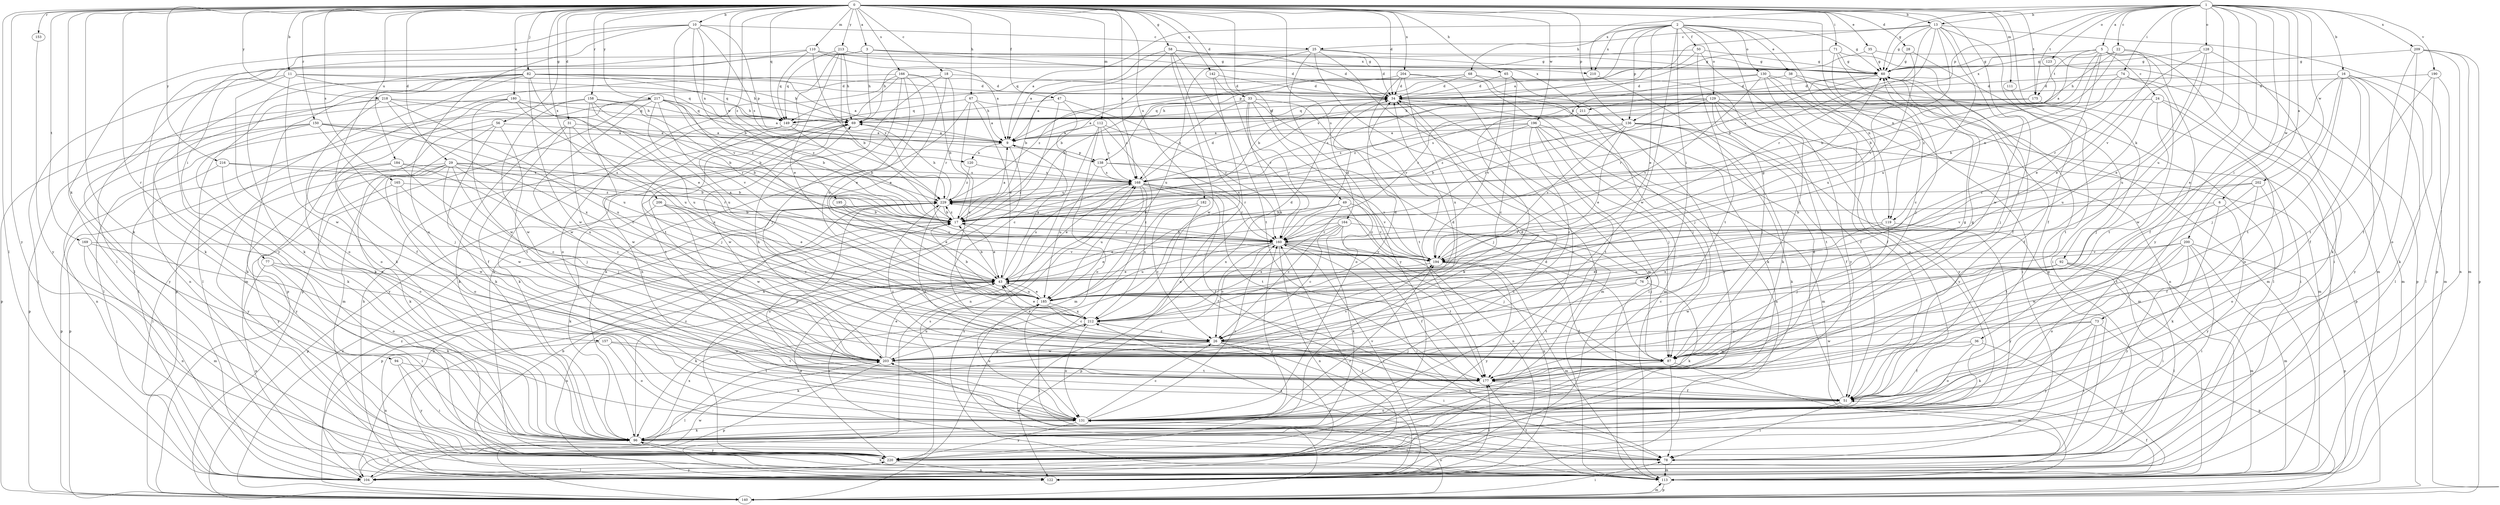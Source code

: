 strict digraph  {
0;
1;
2;
3;
5;
6;
9;
10;
11;
13;
16;
17;
18;
22;
24;
25;
26;
28;
29;
31;
33;
34;
35;
36;
38;
43;
47;
49;
50;
51;
56;
58;
60;
65;
67;
68;
69;
71;
73;
74;
76;
77;
78;
82;
87;
92;
94;
96;
104;
110;
111;
112;
113;
119;
120;
122;
123;
128;
129;
130;
131;
136;
138;
140;
142;
149;
150;
153;
157;
158;
160;
164;
165;
166;
168;
169;
175;
177;
180;
182;
184;
185;
190;
194;
195;
196;
200;
202;
203;
204;
206;
209;
210;
211;
212;
213;
216;
217;
218;
220;
229;
0 -> 3  [label=a];
0 -> 10  [label=b];
0 -> 11  [label=b];
0 -> 13  [label=b];
0 -> 18  [label=c];
0 -> 28  [label=d];
0 -> 29  [label=d];
0 -> 31  [label=d];
0 -> 33  [label=d];
0 -> 34  [label=d];
0 -> 35  [label=e];
0 -> 47  [label=f];
0 -> 49  [label=f];
0 -> 56  [label=g];
0 -> 58  [label=g];
0 -> 65  [label=h];
0 -> 67  [label=h];
0 -> 71  [label=i];
0 -> 82  [label=j];
0 -> 87  [label=j];
0 -> 92  [label=k];
0 -> 94  [label=k];
0 -> 96  [label=k];
0 -> 104  [label=l];
0 -> 110  [label=m];
0 -> 111  [label=m];
0 -> 112  [label=m];
0 -> 119  [label=n];
0 -> 136  [label=p];
0 -> 142  [label=q];
0 -> 149  [label=q];
0 -> 150  [label=r];
0 -> 153  [label=r];
0 -> 157  [label=r];
0 -> 158  [label=r];
0 -> 164  [label=s];
0 -> 165  [label=s];
0 -> 166  [label=s];
0 -> 168  [label=s];
0 -> 169  [label=t];
0 -> 175  [label=t];
0 -> 180  [label=u];
0 -> 182  [label=u];
0 -> 184  [label=u];
0 -> 195  [label=w];
0 -> 196  [label=w];
0 -> 204  [label=x];
0 -> 206  [label=x];
0 -> 213  [label=y];
0 -> 216  [label=y];
0 -> 217  [label=y];
0 -> 218  [label=y];
0 -> 220  [label=y];
0 -> 229  [label=z];
1 -> 5  [label=a];
1 -> 6  [label=a];
1 -> 13  [label=b];
1 -> 16  [label=b];
1 -> 22  [label=c];
1 -> 36  [label=e];
1 -> 60  [label=g];
1 -> 73  [label=i];
1 -> 74  [label=i];
1 -> 123  [label=o];
1 -> 128  [label=o];
1 -> 136  [label=p];
1 -> 175  [label=t];
1 -> 185  [label=u];
1 -> 190  [label=v];
1 -> 194  [label=v];
1 -> 200  [label=w];
1 -> 202  [label=w];
1 -> 209  [label=x];
1 -> 210  [label=x];
1 -> 220  [label=y];
2 -> 9  [label=a];
2 -> 38  [label=e];
2 -> 43  [label=e];
2 -> 50  [label=f];
2 -> 60  [label=g];
2 -> 68  [label=h];
2 -> 76  [label=i];
2 -> 87  [label=j];
2 -> 119  [label=n];
2 -> 129  [label=o];
2 -> 130  [label=o];
2 -> 136  [label=p];
2 -> 138  [label=p];
2 -> 203  [label=w];
2 -> 210  [label=x];
3 -> 60  [label=g];
3 -> 69  [label=h];
3 -> 77  [label=i];
3 -> 96  [label=k];
3 -> 210  [label=x];
3 -> 211  [label=x];
5 -> 9  [label=a];
5 -> 17  [label=b];
5 -> 24  [label=c];
5 -> 43  [label=e];
5 -> 51  [label=f];
5 -> 60  [label=g];
5 -> 78  [label=i];
5 -> 119  [label=n];
5 -> 175  [label=t];
5 -> 211  [label=x];
6 -> 17  [label=b];
6 -> 96  [label=k];
6 -> 177  [label=t];
6 -> 220  [label=y];
9 -> 120  [label=n];
9 -> 138  [label=p];
9 -> 220  [label=y];
10 -> 17  [label=b];
10 -> 25  [label=c];
10 -> 104  [label=l];
10 -> 120  [label=n];
10 -> 131  [label=o];
10 -> 138  [label=p];
10 -> 168  [label=s];
10 -> 194  [label=v];
10 -> 220  [label=y];
11 -> 34  [label=d];
11 -> 69  [label=h];
11 -> 104  [label=l];
11 -> 131  [label=o];
11 -> 149  [label=q];
11 -> 203  [label=w];
13 -> 9  [label=a];
13 -> 17  [label=b];
13 -> 25  [label=c];
13 -> 51  [label=f];
13 -> 60  [label=g];
13 -> 140  [label=p];
13 -> 160  [label=r];
13 -> 185  [label=u];
13 -> 194  [label=v];
13 -> 203  [label=w];
16 -> 34  [label=d];
16 -> 51  [label=f];
16 -> 87  [label=j];
16 -> 104  [label=l];
16 -> 113  [label=m];
16 -> 177  [label=t];
16 -> 203  [label=w];
16 -> 220  [label=y];
17 -> 9  [label=a];
17 -> 43  [label=e];
17 -> 140  [label=p];
17 -> 160  [label=r];
17 -> 229  [label=z];
18 -> 34  [label=d];
18 -> 43  [label=e];
18 -> 140  [label=p];
18 -> 160  [label=r];
18 -> 220  [label=y];
22 -> 17  [label=b];
22 -> 43  [label=e];
22 -> 60  [label=g];
22 -> 69  [label=h];
22 -> 140  [label=p];
24 -> 69  [label=h];
24 -> 87  [label=j];
24 -> 104  [label=l];
24 -> 131  [label=o];
24 -> 149  [label=q];
24 -> 185  [label=u];
25 -> 17  [label=b];
25 -> 34  [label=d];
25 -> 60  [label=g];
25 -> 104  [label=l];
25 -> 113  [label=m];
25 -> 185  [label=u];
25 -> 220  [label=y];
26 -> 34  [label=d];
26 -> 43  [label=e];
26 -> 51  [label=f];
26 -> 78  [label=i];
26 -> 87  [label=j];
26 -> 96  [label=k];
26 -> 104  [label=l];
26 -> 203  [label=w];
28 -> 60  [label=g];
28 -> 78  [label=i];
28 -> 185  [label=u];
29 -> 17  [label=b];
29 -> 26  [label=c];
29 -> 87  [label=j];
29 -> 96  [label=k];
29 -> 104  [label=l];
29 -> 131  [label=o];
29 -> 160  [label=r];
29 -> 168  [label=s];
29 -> 203  [label=w];
29 -> 220  [label=y];
31 -> 9  [label=a];
31 -> 51  [label=f];
31 -> 96  [label=k];
31 -> 203  [label=w];
31 -> 212  [label=x];
33 -> 113  [label=m];
33 -> 131  [label=o];
33 -> 149  [label=q];
33 -> 160  [label=r];
33 -> 168  [label=s];
33 -> 177  [label=t];
33 -> 212  [label=x];
34 -> 69  [label=h];
34 -> 104  [label=l];
34 -> 113  [label=m];
35 -> 60  [label=g];
35 -> 113  [label=m];
35 -> 149  [label=q];
36 -> 51  [label=f];
36 -> 122  [label=n];
36 -> 131  [label=o];
36 -> 203  [label=w];
38 -> 34  [label=d];
38 -> 51  [label=f];
38 -> 78  [label=i];
38 -> 104  [label=l];
43 -> 9  [label=a];
43 -> 17  [label=b];
43 -> 78  [label=i];
43 -> 96  [label=k];
43 -> 122  [label=n];
43 -> 168  [label=s];
43 -> 185  [label=u];
47 -> 26  [label=c];
47 -> 69  [label=h];
47 -> 122  [label=n];
47 -> 160  [label=r];
49 -> 17  [label=b];
49 -> 26  [label=c];
49 -> 122  [label=n];
49 -> 194  [label=v];
49 -> 212  [label=x];
50 -> 17  [label=b];
50 -> 60  [label=g];
50 -> 69  [label=h];
50 -> 177  [label=t];
50 -> 220  [label=y];
51 -> 34  [label=d];
51 -> 78  [label=i];
51 -> 131  [label=o];
56 -> 9  [label=a];
56 -> 96  [label=k];
56 -> 113  [label=m];
56 -> 177  [label=t];
56 -> 220  [label=y];
58 -> 9  [label=a];
58 -> 17  [label=b];
58 -> 34  [label=d];
58 -> 60  [label=g];
58 -> 177  [label=t];
58 -> 203  [label=w];
58 -> 212  [label=x];
60 -> 34  [label=d];
60 -> 51  [label=f];
60 -> 87  [label=j];
60 -> 160  [label=r];
65 -> 26  [label=c];
65 -> 34  [label=d];
65 -> 194  [label=v];
65 -> 220  [label=y];
67 -> 9  [label=a];
67 -> 43  [label=e];
67 -> 96  [label=k];
67 -> 149  [label=q];
67 -> 168  [label=s];
67 -> 212  [label=x];
68 -> 9  [label=a];
68 -> 17  [label=b];
68 -> 34  [label=d];
68 -> 51  [label=f];
68 -> 96  [label=k];
69 -> 9  [label=a];
69 -> 177  [label=t];
69 -> 203  [label=w];
71 -> 26  [label=c];
71 -> 51  [label=f];
71 -> 60  [label=g];
71 -> 87  [label=j];
71 -> 168  [label=s];
73 -> 26  [label=c];
73 -> 78  [label=i];
73 -> 96  [label=k];
73 -> 140  [label=p];
73 -> 203  [label=w];
73 -> 220  [label=y];
74 -> 17  [label=b];
74 -> 34  [label=d];
74 -> 113  [label=m];
74 -> 177  [label=t];
74 -> 229  [label=z];
76 -> 96  [label=k];
76 -> 177  [label=t];
76 -> 185  [label=u];
77 -> 43  [label=e];
77 -> 78  [label=i];
77 -> 96  [label=k];
77 -> 122  [label=n];
78 -> 60  [label=g];
78 -> 113  [label=m];
78 -> 203  [label=w];
78 -> 212  [label=x];
82 -> 9  [label=a];
82 -> 34  [label=d];
82 -> 43  [label=e];
82 -> 69  [label=h];
82 -> 96  [label=k];
82 -> 104  [label=l];
82 -> 113  [label=m];
82 -> 122  [label=n];
82 -> 140  [label=p];
82 -> 149  [label=q];
82 -> 203  [label=w];
87 -> 60  [label=g];
87 -> 78  [label=i];
87 -> 113  [label=m];
87 -> 131  [label=o];
92 -> 26  [label=c];
92 -> 43  [label=e];
92 -> 78  [label=i];
92 -> 104  [label=l];
92 -> 113  [label=m];
92 -> 203  [label=w];
94 -> 78  [label=i];
94 -> 177  [label=t];
94 -> 220  [label=y];
96 -> 78  [label=i];
96 -> 104  [label=l];
96 -> 212  [label=x];
96 -> 220  [label=y];
96 -> 229  [label=z];
104 -> 17  [label=b];
104 -> 160  [label=r];
104 -> 203  [label=w];
104 -> 220  [label=y];
104 -> 229  [label=z];
110 -> 9  [label=a];
110 -> 34  [label=d];
110 -> 60  [label=g];
110 -> 96  [label=k];
110 -> 104  [label=l];
110 -> 149  [label=q];
110 -> 229  [label=z];
111 -> 177  [label=t];
112 -> 9  [label=a];
112 -> 87  [label=j];
112 -> 113  [label=m];
112 -> 122  [label=n];
112 -> 131  [label=o];
112 -> 168  [label=s];
113 -> 17  [label=b];
113 -> 51  [label=f];
113 -> 96  [label=k];
113 -> 140  [label=p];
113 -> 168  [label=s];
113 -> 177  [label=t];
119 -> 87  [label=j];
119 -> 160  [label=r];
119 -> 212  [label=x];
119 -> 220  [label=y];
120 -> 168  [label=s];
120 -> 229  [label=z];
122 -> 69  [label=h];
122 -> 160  [label=r];
122 -> 177  [label=t];
123 -> 168  [label=s];
128 -> 43  [label=e];
128 -> 60  [label=g];
128 -> 96  [label=k];
128 -> 160  [label=r];
128 -> 185  [label=u];
129 -> 69  [label=h];
129 -> 87  [label=j];
129 -> 113  [label=m];
129 -> 140  [label=p];
129 -> 160  [label=r];
129 -> 168  [label=s];
129 -> 177  [label=t];
129 -> 220  [label=y];
129 -> 229  [label=z];
130 -> 34  [label=d];
130 -> 113  [label=m];
130 -> 122  [label=n];
130 -> 131  [label=o];
130 -> 160  [label=r];
130 -> 194  [label=v];
130 -> 220  [label=y];
131 -> 26  [label=c];
131 -> 34  [label=d];
131 -> 69  [label=h];
131 -> 96  [label=k];
131 -> 160  [label=r];
131 -> 185  [label=u];
131 -> 194  [label=v];
131 -> 220  [label=y];
136 -> 9  [label=a];
136 -> 17  [label=b];
136 -> 43  [label=e];
136 -> 51  [label=f];
136 -> 96  [label=k];
136 -> 113  [label=m];
136 -> 194  [label=v];
138 -> 160  [label=r];
138 -> 168  [label=s];
138 -> 185  [label=u];
138 -> 194  [label=v];
140 -> 78  [label=i];
140 -> 113  [label=m];
140 -> 131  [label=o];
140 -> 229  [label=z];
142 -> 34  [label=d];
142 -> 122  [label=n];
142 -> 160  [label=r];
149 -> 9  [label=a];
149 -> 17  [label=b];
149 -> 87  [label=j];
149 -> 96  [label=k];
150 -> 9  [label=a];
150 -> 17  [label=b];
150 -> 87  [label=j];
150 -> 96  [label=k];
150 -> 122  [label=n];
150 -> 140  [label=p];
150 -> 185  [label=u];
153 -> 220  [label=y];
157 -> 122  [label=n];
157 -> 131  [label=o];
157 -> 177  [label=t];
157 -> 203  [label=w];
158 -> 17  [label=b];
158 -> 26  [label=c];
158 -> 104  [label=l];
158 -> 149  [label=q];
158 -> 160  [label=r];
158 -> 185  [label=u];
158 -> 203  [label=w];
160 -> 17  [label=b];
160 -> 26  [label=c];
160 -> 34  [label=d];
160 -> 43  [label=e];
160 -> 51  [label=f];
160 -> 78  [label=i];
160 -> 87  [label=j];
160 -> 122  [label=n];
160 -> 140  [label=p];
160 -> 177  [label=t];
160 -> 185  [label=u];
160 -> 194  [label=v];
160 -> 229  [label=z];
164 -> 26  [label=c];
164 -> 43  [label=e];
164 -> 87  [label=j];
164 -> 96  [label=k];
164 -> 122  [label=n];
164 -> 160  [label=r];
164 -> 212  [label=x];
165 -> 87  [label=j];
165 -> 203  [label=w];
165 -> 220  [label=y];
165 -> 229  [label=z];
166 -> 17  [label=b];
166 -> 34  [label=d];
166 -> 43  [label=e];
166 -> 87  [label=j];
166 -> 131  [label=o];
166 -> 140  [label=p];
166 -> 177  [label=t];
166 -> 185  [label=u];
168 -> 34  [label=d];
168 -> 43  [label=e];
168 -> 51  [label=f];
168 -> 160  [label=r];
168 -> 177  [label=t];
168 -> 185  [label=u];
168 -> 194  [label=v];
168 -> 212  [label=x];
168 -> 229  [label=z];
169 -> 113  [label=m];
169 -> 122  [label=n];
169 -> 131  [label=o];
169 -> 194  [label=v];
175 -> 9  [label=a];
175 -> 78  [label=i];
175 -> 149  [label=q];
175 -> 168  [label=s];
177 -> 51  [label=f];
177 -> 229  [label=z];
180 -> 51  [label=f];
180 -> 140  [label=p];
180 -> 149  [label=q];
180 -> 185  [label=u];
180 -> 203  [label=w];
180 -> 229  [label=z];
182 -> 17  [label=b];
182 -> 26  [label=c];
182 -> 51  [label=f];
182 -> 140  [label=p];
184 -> 26  [label=c];
184 -> 140  [label=p];
184 -> 168  [label=s];
184 -> 185  [label=u];
184 -> 220  [label=y];
185 -> 17  [label=b];
185 -> 26  [label=c];
185 -> 34  [label=d];
185 -> 43  [label=e];
185 -> 212  [label=x];
190 -> 34  [label=d];
190 -> 96  [label=k];
190 -> 104  [label=l];
190 -> 177  [label=t];
194 -> 43  [label=e];
194 -> 51  [label=f];
194 -> 60  [label=g];
194 -> 113  [label=m];
194 -> 220  [label=y];
194 -> 229  [label=z];
195 -> 17  [label=b];
195 -> 43  [label=e];
195 -> 194  [label=v];
196 -> 9  [label=a];
196 -> 26  [label=c];
196 -> 87  [label=j];
196 -> 113  [label=m];
196 -> 122  [label=n];
196 -> 168  [label=s];
196 -> 177  [label=t];
196 -> 229  [label=z];
200 -> 78  [label=i];
200 -> 113  [label=m];
200 -> 131  [label=o];
200 -> 140  [label=p];
200 -> 185  [label=u];
200 -> 194  [label=v];
200 -> 203  [label=w];
200 -> 220  [label=y];
202 -> 51  [label=f];
202 -> 131  [label=o];
202 -> 177  [label=t];
202 -> 194  [label=v];
202 -> 229  [label=z];
203 -> 34  [label=d];
203 -> 43  [label=e];
203 -> 60  [label=g];
203 -> 69  [label=h];
203 -> 104  [label=l];
203 -> 140  [label=p];
203 -> 177  [label=t];
203 -> 185  [label=u];
203 -> 194  [label=v];
204 -> 34  [label=d];
204 -> 87  [label=j];
204 -> 131  [label=o];
204 -> 194  [label=v];
204 -> 212  [label=x];
204 -> 229  [label=z];
206 -> 17  [label=b];
206 -> 26  [label=c];
206 -> 43  [label=e];
206 -> 96  [label=k];
206 -> 203  [label=w];
209 -> 51  [label=f];
209 -> 60  [label=g];
209 -> 113  [label=m];
209 -> 122  [label=n];
209 -> 131  [label=o];
209 -> 140  [label=p];
210 -> 96  [label=k];
211 -> 87  [label=j];
211 -> 96  [label=k];
212 -> 26  [label=c];
212 -> 34  [label=d];
212 -> 43  [label=e];
212 -> 78  [label=i];
212 -> 131  [label=o];
213 -> 17  [label=b];
213 -> 43  [label=e];
213 -> 60  [label=g];
213 -> 69  [label=h];
213 -> 149  [label=q];
213 -> 212  [label=x];
216 -> 17  [label=b];
216 -> 131  [label=o];
216 -> 140  [label=p];
216 -> 168  [label=s];
217 -> 9  [label=a];
217 -> 17  [label=b];
217 -> 69  [label=h];
217 -> 96  [label=k];
217 -> 104  [label=l];
217 -> 185  [label=u];
217 -> 194  [label=v];
217 -> 203  [label=w];
217 -> 229  [label=z];
218 -> 17  [label=b];
218 -> 69  [label=h];
218 -> 96  [label=k];
218 -> 131  [label=o];
218 -> 185  [label=u];
218 -> 212  [label=x];
218 -> 220  [label=y];
220 -> 43  [label=e];
220 -> 104  [label=l];
220 -> 122  [label=n];
220 -> 160  [label=r];
220 -> 168  [label=s];
229 -> 17  [label=b];
229 -> 69  [label=h];
229 -> 131  [label=o];
229 -> 140  [label=p];
229 -> 168  [label=s];
229 -> 177  [label=t];
}
